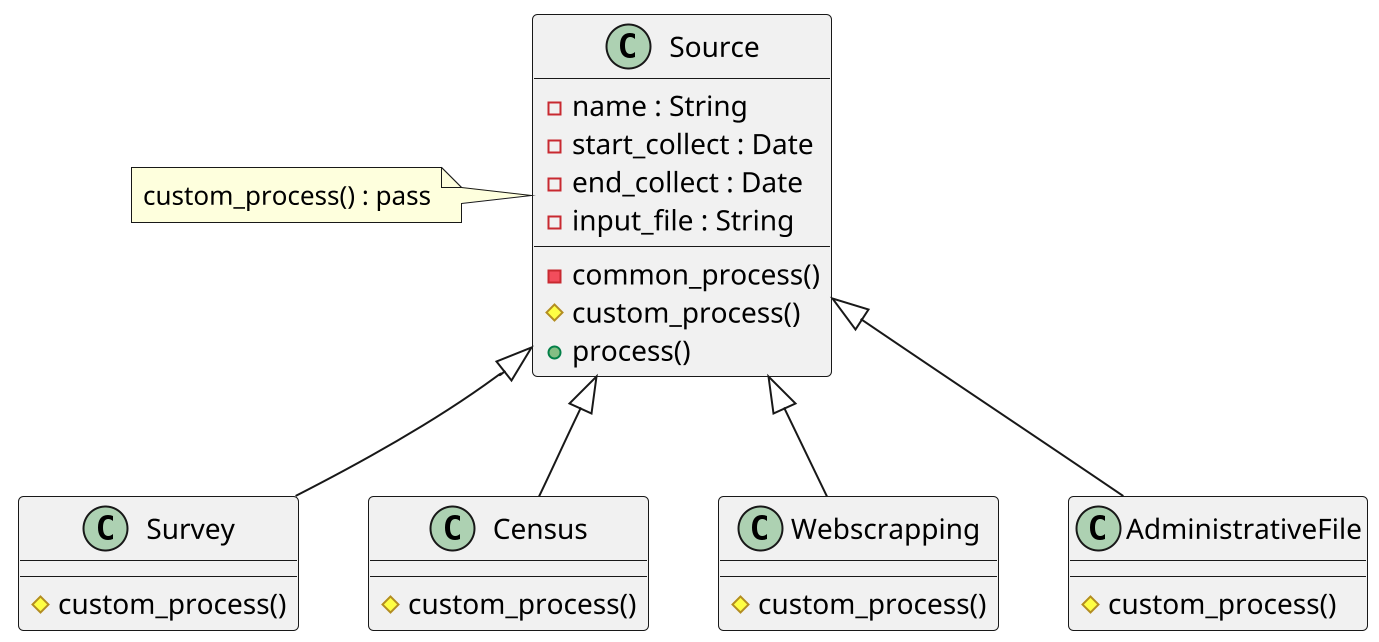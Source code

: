 @startuml
scale 2
class Source {
    - name : String
    - start_collect : Date
    - end_collect : Date
    - input_file : String

    - common_process()
    # custom_process()
    + process()


}
note left : custom_process() : pass


class Survey {
    # custom_process()

}

class Census {
    # custom_process()

}

class Webscrapping {
    # custom_process()

}

class AdministrativeFile {
    # custom_process()

}

Source <|-- Survey
Source <|-- Census
Source <|-- Webscrapping
Source <|-- AdministrativeFile

@enduml